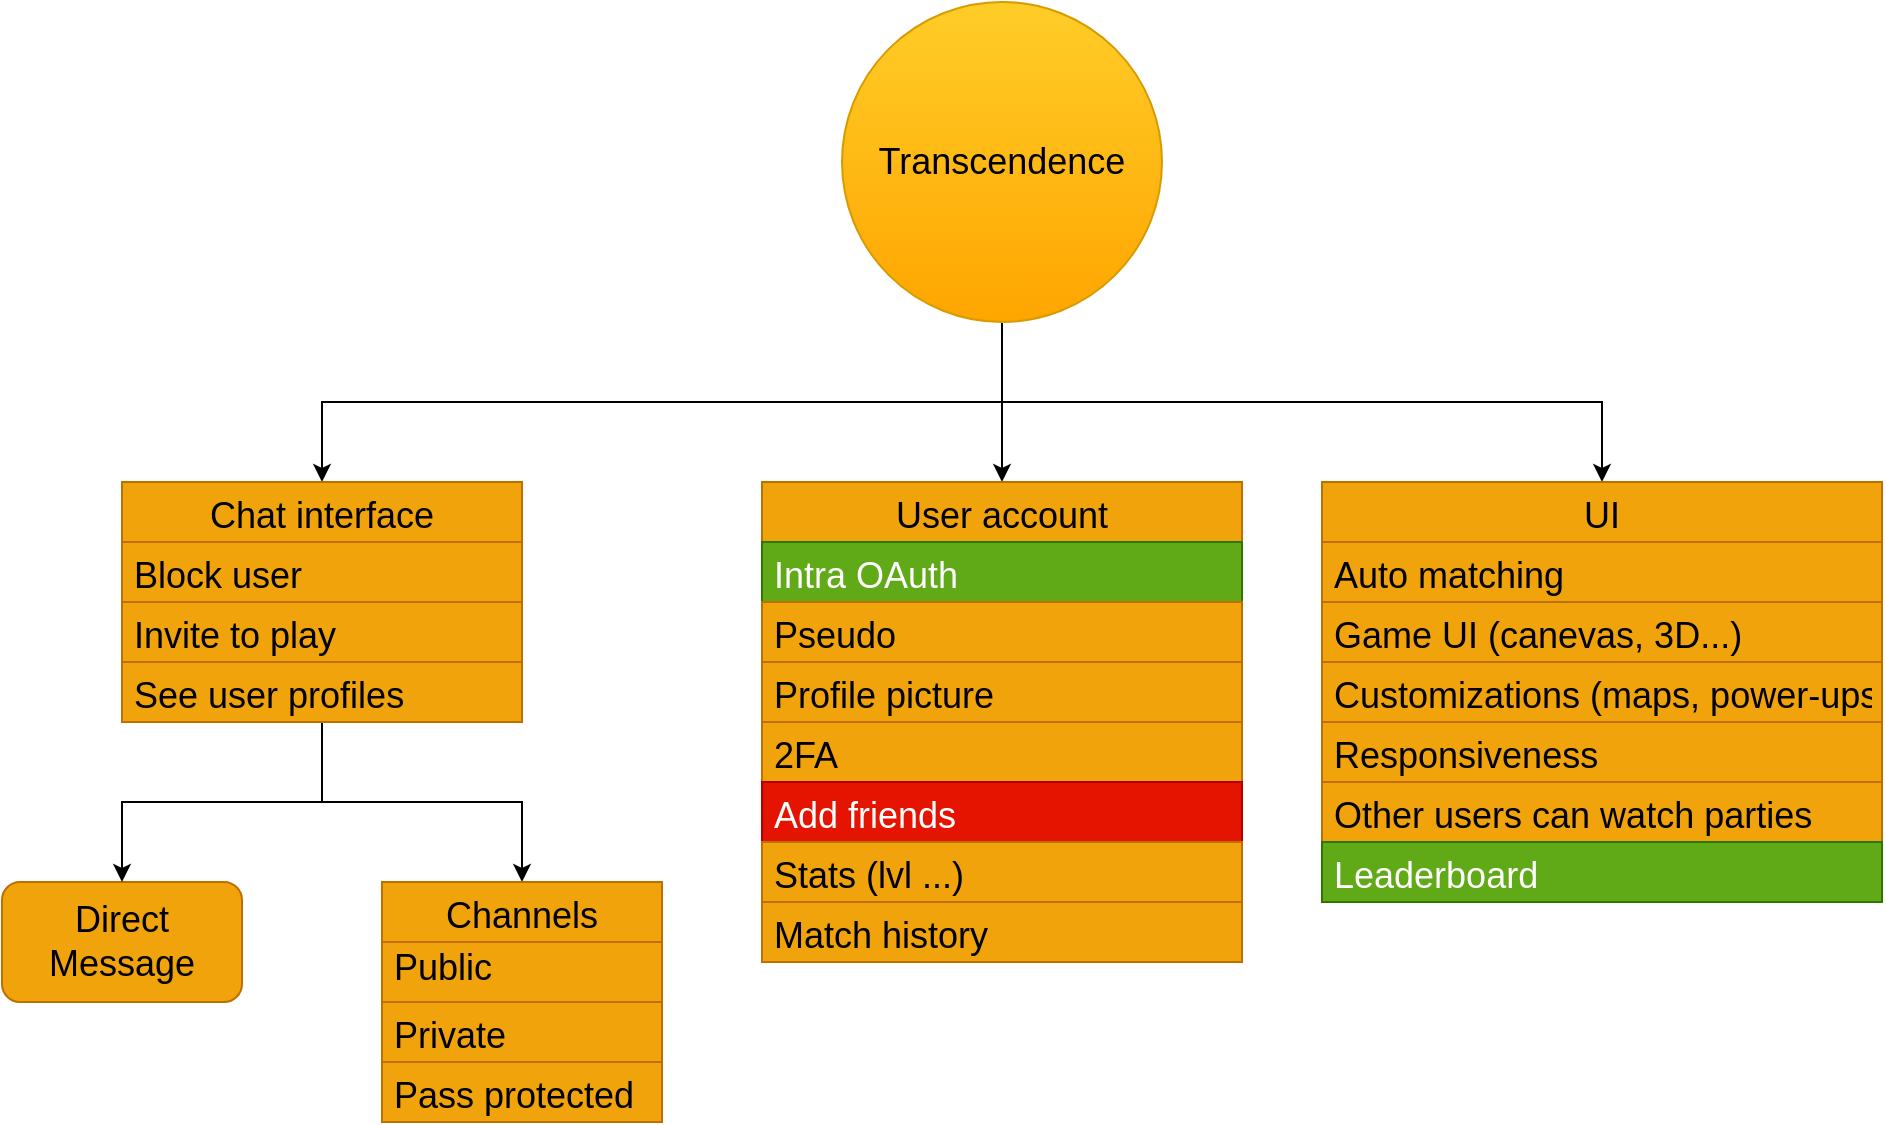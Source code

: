 <mxfile version="17.4.2" type="device"><diagram id="H6v1bpZ2FM-9dGSdOjOd" name="Page-1"><mxGraphModel dx="1268" dy="566" grid="1" gridSize="10" guides="1" tooltips="1" connect="1" arrows="1" fold="1" page="0" pageScale="1" pageWidth="850" pageHeight="1100" math="0" shadow="0"><root><mxCell id="0"/><mxCell id="1" parent="0"/><mxCell id="n9RMYj6TtVI811Dv7aZE-14" style="edgeStyle=orthogonalEdgeStyle;rounded=0;orthogonalLoop=1;jettySize=auto;html=1;fontSize=18;entryX=0.5;entryY=0;entryDx=0;entryDy=0;" parent="1" source="rqxA22tQ074tUgq13iSX-1" target="n9RMYj6TtVI811Dv7aZE-16" edge="1"><mxGeometry relative="1" as="geometry"><Array as="points"><mxPoint x="480" y="200"/><mxPoint x="140" y="200"/></Array></mxGeometry></mxCell><mxCell id="n9RMYj6TtVI811Dv7aZE-32" style="edgeStyle=orthogonalEdgeStyle;rounded=0;orthogonalLoop=1;jettySize=auto;html=1;fontSize=18;" parent="1" source="rqxA22tQ074tUgq13iSX-1" target="n9RMYj6TtVI811Dv7aZE-28" edge="1"><mxGeometry relative="1" as="geometry"/></mxCell><mxCell id="n9RMYj6TtVI811Dv7aZE-43" style="edgeStyle=orthogonalEdgeStyle;rounded=0;orthogonalLoop=1;jettySize=auto;html=1;fontSize=18;" parent="1" source="rqxA22tQ074tUgq13iSX-1" target="n9RMYj6TtVI811Dv7aZE-37" edge="1"><mxGeometry relative="1" as="geometry"><Array as="points"><mxPoint x="480" y="200"/><mxPoint x="780" y="200"/></Array></mxGeometry></mxCell><mxCell id="rqxA22tQ074tUgq13iSX-1" value="&lt;font style=&quot;font-size: 18px&quot;&gt;Transcendence&lt;/font&gt;" style="ellipse;whiteSpace=wrap;html=1;aspect=fixed;fillColor=#ffcd28;strokeColor=#d79b00;gradientColor=#ffa500;" parent="1" vertex="1"><mxGeometry x="400" width="160" height="160" as="geometry"/></mxCell><mxCell id="n9RMYj6TtVI811Dv7aZE-13" value="Direct Message" style="rounded=1;whiteSpace=wrap;html=1;fontSize=18;fillColor=#f0a30a;fontColor=#000000;strokeColor=#BD7000;" parent="1" vertex="1"><mxGeometry x="-20" y="440" width="120" height="60" as="geometry"/></mxCell><mxCell id="n9RMYj6TtVI811Dv7aZE-21" style="edgeStyle=orthogonalEdgeStyle;rounded=0;orthogonalLoop=1;jettySize=auto;html=1;fontSize=18;" parent="1" source="n9RMYj6TtVI811Dv7aZE-16" target="n9RMYj6TtVI811Dv7aZE-13" edge="1"><mxGeometry relative="1" as="geometry"/></mxCell><mxCell id="n9RMYj6TtVI811Dv7aZE-27" style="edgeStyle=orthogonalEdgeStyle;rounded=0;orthogonalLoop=1;jettySize=auto;html=1;fontSize=18;" parent="1" source="n9RMYj6TtVI811Dv7aZE-16" target="n9RMYj6TtVI811Dv7aZE-23" edge="1"><mxGeometry relative="1" as="geometry"/></mxCell><mxCell id="n9RMYj6TtVI811Dv7aZE-16" value="Chat interface" style="swimlane;fontStyle=0;childLayout=stackLayout;horizontal=1;startSize=30;horizontalStack=0;resizeParent=1;resizeParentMax=0;resizeLast=0;collapsible=1;marginBottom=0;fontSize=18;fillColor=#f0a30a;fontColor=#000000;strokeColor=#BD7000;" parent="1" vertex="1"><mxGeometry x="40" y="240" width="200" height="120" as="geometry"/></mxCell><mxCell id="n9RMYj6TtVI811Dv7aZE-17" value="Block user" style="text;strokeColor=#BD7000;fillColor=#f0a30a;align=left;verticalAlign=middle;spacingLeft=4;spacingRight=4;overflow=hidden;points=[[0,0.5],[1,0.5]];portConstraint=eastwest;rotatable=0;fontSize=18;fontColor=#000000;" parent="n9RMYj6TtVI811Dv7aZE-16" vertex="1"><mxGeometry y="30" width="200" height="30" as="geometry"/></mxCell><mxCell id="n9RMYj6TtVI811Dv7aZE-18" value="Invite to play" style="text;strokeColor=#BD7000;fillColor=#f0a30a;align=left;verticalAlign=middle;spacingLeft=4;spacingRight=4;overflow=hidden;points=[[0,0.5],[1,0.5]];portConstraint=eastwest;rotatable=0;fontSize=18;fontColor=#000000;" parent="n9RMYj6TtVI811Dv7aZE-16" vertex="1"><mxGeometry y="60" width="200" height="30" as="geometry"/></mxCell><mxCell id="n9RMYj6TtVI811Dv7aZE-19" value="See user profiles" style="text;strokeColor=#BD7000;fillColor=#f0a30a;align=left;verticalAlign=middle;spacingLeft=4;spacingRight=4;overflow=hidden;points=[[0,0.5],[1,0.5]];portConstraint=eastwest;rotatable=0;fontSize=18;fontColor=#000000;" parent="n9RMYj6TtVI811Dv7aZE-16" vertex="1"><mxGeometry y="90" width="200" height="30" as="geometry"/></mxCell><mxCell id="n9RMYj6TtVI811Dv7aZE-23" value="Channels" style="swimlane;fontStyle=0;childLayout=stackLayout;horizontal=1;startSize=30;horizontalStack=0;resizeParent=1;resizeParentMax=0;resizeLast=0;collapsible=1;marginBottom=0;fontSize=18;fillColor=#f0a30a;fontColor=#000000;strokeColor=#BD7000;" parent="1" vertex="1"><mxGeometry x="170" y="440" width="140" height="120" as="geometry"/></mxCell><mxCell id="n9RMYj6TtVI811Dv7aZE-24" value="Public&#10;" style="text;strokeColor=#BD7000;fillColor=#f0a30a;align=left;verticalAlign=middle;spacingLeft=4;spacingRight=4;overflow=hidden;points=[[0,0.5],[1,0.5]];portConstraint=eastwest;rotatable=0;fontSize=18;fontColor=#000000;" parent="n9RMYj6TtVI811Dv7aZE-23" vertex="1"><mxGeometry y="30" width="140" height="30" as="geometry"/></mxCell><mxCell id="n9RMYj6TtVI811Dv7aZE-25" value="Private" style="text;strokeColor=#BD7000;fillColor=#f0a30a;align=left;verticalAlign=middle;spacingLeft=4;spacingRight=4;overflow=hidden;points=[[0,0.5],[1,0.5]];portConstraint=eastwest;rotatable=0;fontSize=18;fontColor=#000000;" parent="n9RMYj6TtVI811Dv7aZE-23" vertex="1"><mxGeometry y="60" width="140" height="30" as="geometry"/></mxCell><mxCell id="n9RMYj6TtVI811Dv7aZE-26" value="Pass protected" style="text;strokeColor=#BD7000;fillColor=#f0a30a;align=left;verticalAlign=middle;spacingLeft=4;spacingRight=4;overflow=hidden;points=[[0,0.5],[1,0.5]];portConstraint=eastwest;rotatable=0;fontSize=18;fontColor=#000000;" parent="n9RMYj6TtVI811Dv7aZE-23" vertex="1"><mxGeometry y="90" width="140" height="30" as="geometry"/></mxCell><mxCell id="n9RMYj6TtVI811Dv7aZE-28" value="User account" style="swimlane;fontStyle=0;childLayout=stackLayout;horizontal=1;startSize=30;horizontalStack=0;resizeParent=1;resizeParentMax=0;resizeLast=0;collapsible=1;marginBottom=0;fontSize=18;fillColor=#f0a30a;fontColor=#000000;strokeColor=#BD7000;" parent="1" vertex="1"><mxGeometry x="360" y="240" width="240" height="240" as="geometry"/></mxCell><mxCell id="n9RMYj6TtVI811Dv7aZE-29" value="Intra OAuth" style="text;strokeColor=#2D7600;fillColor=#60a917;align=left;verticalAlign=middle;spacingLeft=4;spacingRight=4;overflow=hidden;points=[[0,0.5],[1,0.5]];portConstraint=eastwest;rotatable=0;fontSize=18;fontColor=#ffffff;" parent="n9RMYj6TtVI811Dv7aZE-28" vertex="1"><mxGeometry y="30" width="240" height="30" as="geometry"/></mxCell><mxCell id="n9RMYj6TtVI811Dv7aZE-30" value="Pseudo" style="text;strokeColor=#BD7000;fillColor=#f0a30a;align=left;verticalAlign=middle;spacingLeft=4;spacingRight=4;overflow=hidden;points=[[0,0.5],[1,0.5]];portConstraint=eastwest;rotatable=0;fontSize=18;fontColor=#000000;" parent="n9RMYj6TtVI811Dv7aZE-28" vertex="1"><mxGeometry y="60" width="240" height="30" as="geometry"/></mxCell><mxCell id="n9RMYj6TtVI811Dv7aZE-31" value="Profile picture" style="text;strokeColor=#BD7000;fillColor=#f0a30a;align=left;verticalAlign=middle;spacingLeft=4;spacingRight=4;overflow=hidden;points=[[0,0.5],[1,0.5]];portConstraint=eastwest;rotatable=0;fontSize=18;fontColor=#000000;" parent="n9RMYj6TtVI811Dv7aZE-28" vertex="1"><mxGeometry y="90" width="240" height="30" as="geometry"/></mxCell><mxCell id="n9RMYj6TtVI811Dv7aZE-33" value="2FA" style="text;strokeColor=#BD7000;fillColor=#f0a30a;align=left;verticalAlign=middle;spacingLeft=4;spacingRight=4;overflow=hidden;points=[[0,0.5],[1,0.5]];portConstraint=eastwest;rotatable=0;fontSize=18;fontColor=#000000;" parent="n9RMYj6TtVI811Dv7aZE-28" vertex="1"><mxGeometry y="120" width="240" height="30" as="geometry"/></mxCell><mxCell id="n9RMYj6TtVI811Dv7aZE-34" value="Add friends" style="text;strokeColor=#B20000;fillColor=#e51400;align=left;verticalAlign=middle;spacingLeft=4;spacingRight=4;overflow=hidden;points=[[0,0.5],[1,0.5]];portConstraint=eastwest;rotatable=0;fontSize=18;fontColor=#ffffff;" parent="n9RMYj6TtVI811Dv7aZE-28" vertex="1"><mxGeometry y="150" width="240" height="30" as="geometry"/></mxCell><mxCell id="n9RMYj6TtVI811Dv7aZE-35" value="Stats (lvl ...)" style="text;strokeColor=#BD7000;fillColor=#f0a30a;align=left;verticalAlign=middle;spacingLeft=4;spacingRight=4;overflow=hidden;points=[[0,0.5],[1,0.5]];portConstraint=eastwest;rotatable=0;fontSize=18;fontColor=#000000;" parent="n9RMYj6TtVI811Dv7aZE-28" vertex="1"><mxGeometry y="180" width="240" height="30" as="geometry"/></mxCell><mxCell id="n9RMYj6TtVI811Dv7aZE-36" value="Match history" style="text;strokeColor=#BD7000;fillColor=#f0a30a;align=left;verticalAlign=middle;spacingLeft=4;spacingRight=4;overflow=hidden;points=[[0,0.5],[1,0.5]];portConstraint=eastwest;rotatable=0;fontSize=18;fontColor=#000000;" parent="n9RMYj6TtVI811Dv7aZE-28" vertex="1"><mxGeometry y="210" width="240" height="30" as="geometry"/></mxCell><mxCell id="n9RMYj6TtVI811Dv7aZE-37" value="UI" style="swimlane;fontStyle=0;childLayout=stackLayout;horizontal=1;startSize=30;horizontalStack=0;resizeParent=1;resizeParentMax=0;resizeLast=0;collapsible=1;marginBottom=0;fontSize=18;fillColor=#f0a30a;fontColor=#000000;strokeColor=#BD7000;" parent="1" vertex="1"><mxGeometry x="640" y="240" width="280" height="210" as="geometry"/></mxCell><mxCell id="n9RMYj6TtVI811Dv7aZE-38" value="Auto matching" style="text;strokeColor=#BD7000;fillColor=#f0a30a;align=left;verticalAlign=middle;spacingLeft=4;spacingRight=4;overflow=hidden;points=[[0,0.5],[1,0.5]];portConstraint=eastwest;rotatable=0;fontSize=18;fontColor=#000000;" parent="n9RMYj6TtVI811Dv7aZE-37" vertex="1"><mxGeometry y="30" width="280" height="30" as="geometry"/></mxCell><mxCell id="n9RMYj6TtVI811Dv7aZE-39" value="Game UI (canevas, 3D...)" style="text;strokeColor=#BD7000;fillColor=#f0a30a;align=left;verticalAlign=middle;spacingLeft=4;spacingRight=4;overflow=hidden;points=[[0,0.5],[1,0.5]];portConstraint=eastwest;rotatable=0;fontSize=18;fontColor=#000000;" parent="n9RMYj6TtVI811Dv7aZE-37" vertex="1"><mxGeometry y="60" width="280" height="30" as="geometry"/></mxCell><mxCell id="n9RMYj6TtVI811Dv7aZE-40" value="Customizations (maps, power-ups ...)" style="text;strokeColor=#BD7000;fillColor=#f0a30a;align=left;verticalAlign=middle;spacingLeft=4;spacingRight=4;overflow=hidden;points=[[0,0.5],[1,0.5]];portConstraint=eastwest;rotatable=0;fontSize=18;fontColor=#000000;" parent="n9RMYj6TtVI811Dv7aZE-37" vertex="1"><mxGeometry y="90" width="280" height="30" as="geometry"/></mxCell><mxCell id="n9RMYj6TtVI811Dv7aZE-41" value="Responsiveness" style="text;strokeColor=#BD7000;fillColor=#f0a30a;align=left;verticalAlign=middle;spacingLeft=4;spacingRight=4;overflow=hidden;points=[[0,0.5],[1,0.5]];portConstraint=eastwest;rotatable=0;fontSize=18;fontColor=#000000;" parent="n9RMYj6TtVI811Dv7aZE-37" vertex="1"><mxGeometry y="120" width="280" height="30" as="geometry"/></mxCell><mxCell id="n9RMYj6TtVI811Dv7aZE-42" value="Other users can watch parties" style="text;strokeColor=#BD7000;fillColor=#f0a30a;align=left;verticalAlign=middle;spacingLeft=4;spacingRight=4;overflow=hidden;points=[[0,0.5],[1,0.5]];portConstraint=eastwest;rotatable=0;fontSize=18;fontColor=#000000;" parent="n9RMYj6TtVI811Dv7aZE-37" vertex="1"><mxGeometry y="150" width="280" height="30" as="geometry"/></mxCell><mxCell id="fR1oW-KOn1euymgGWohk-1" value="Leaderboard" style="text;strokeColor=#2D7600;fillColor=#60a917;align=left;verticalAlign=middle;spacingLeft=4;spacingRight=4;overflow=hidden;points=[[0,0.5],[1,0.5]];portConstraint=eastwest;rotatable=0;fontSize=18;fontColor=#ffffff;" parent="n9RMYj6TtVI811Dv7aZE-37" vertex="1"><mxGeometry y="180" width="280" height="30" as="geometry"/></mxCell></root></mxGraphModel></diagram></mxfile>